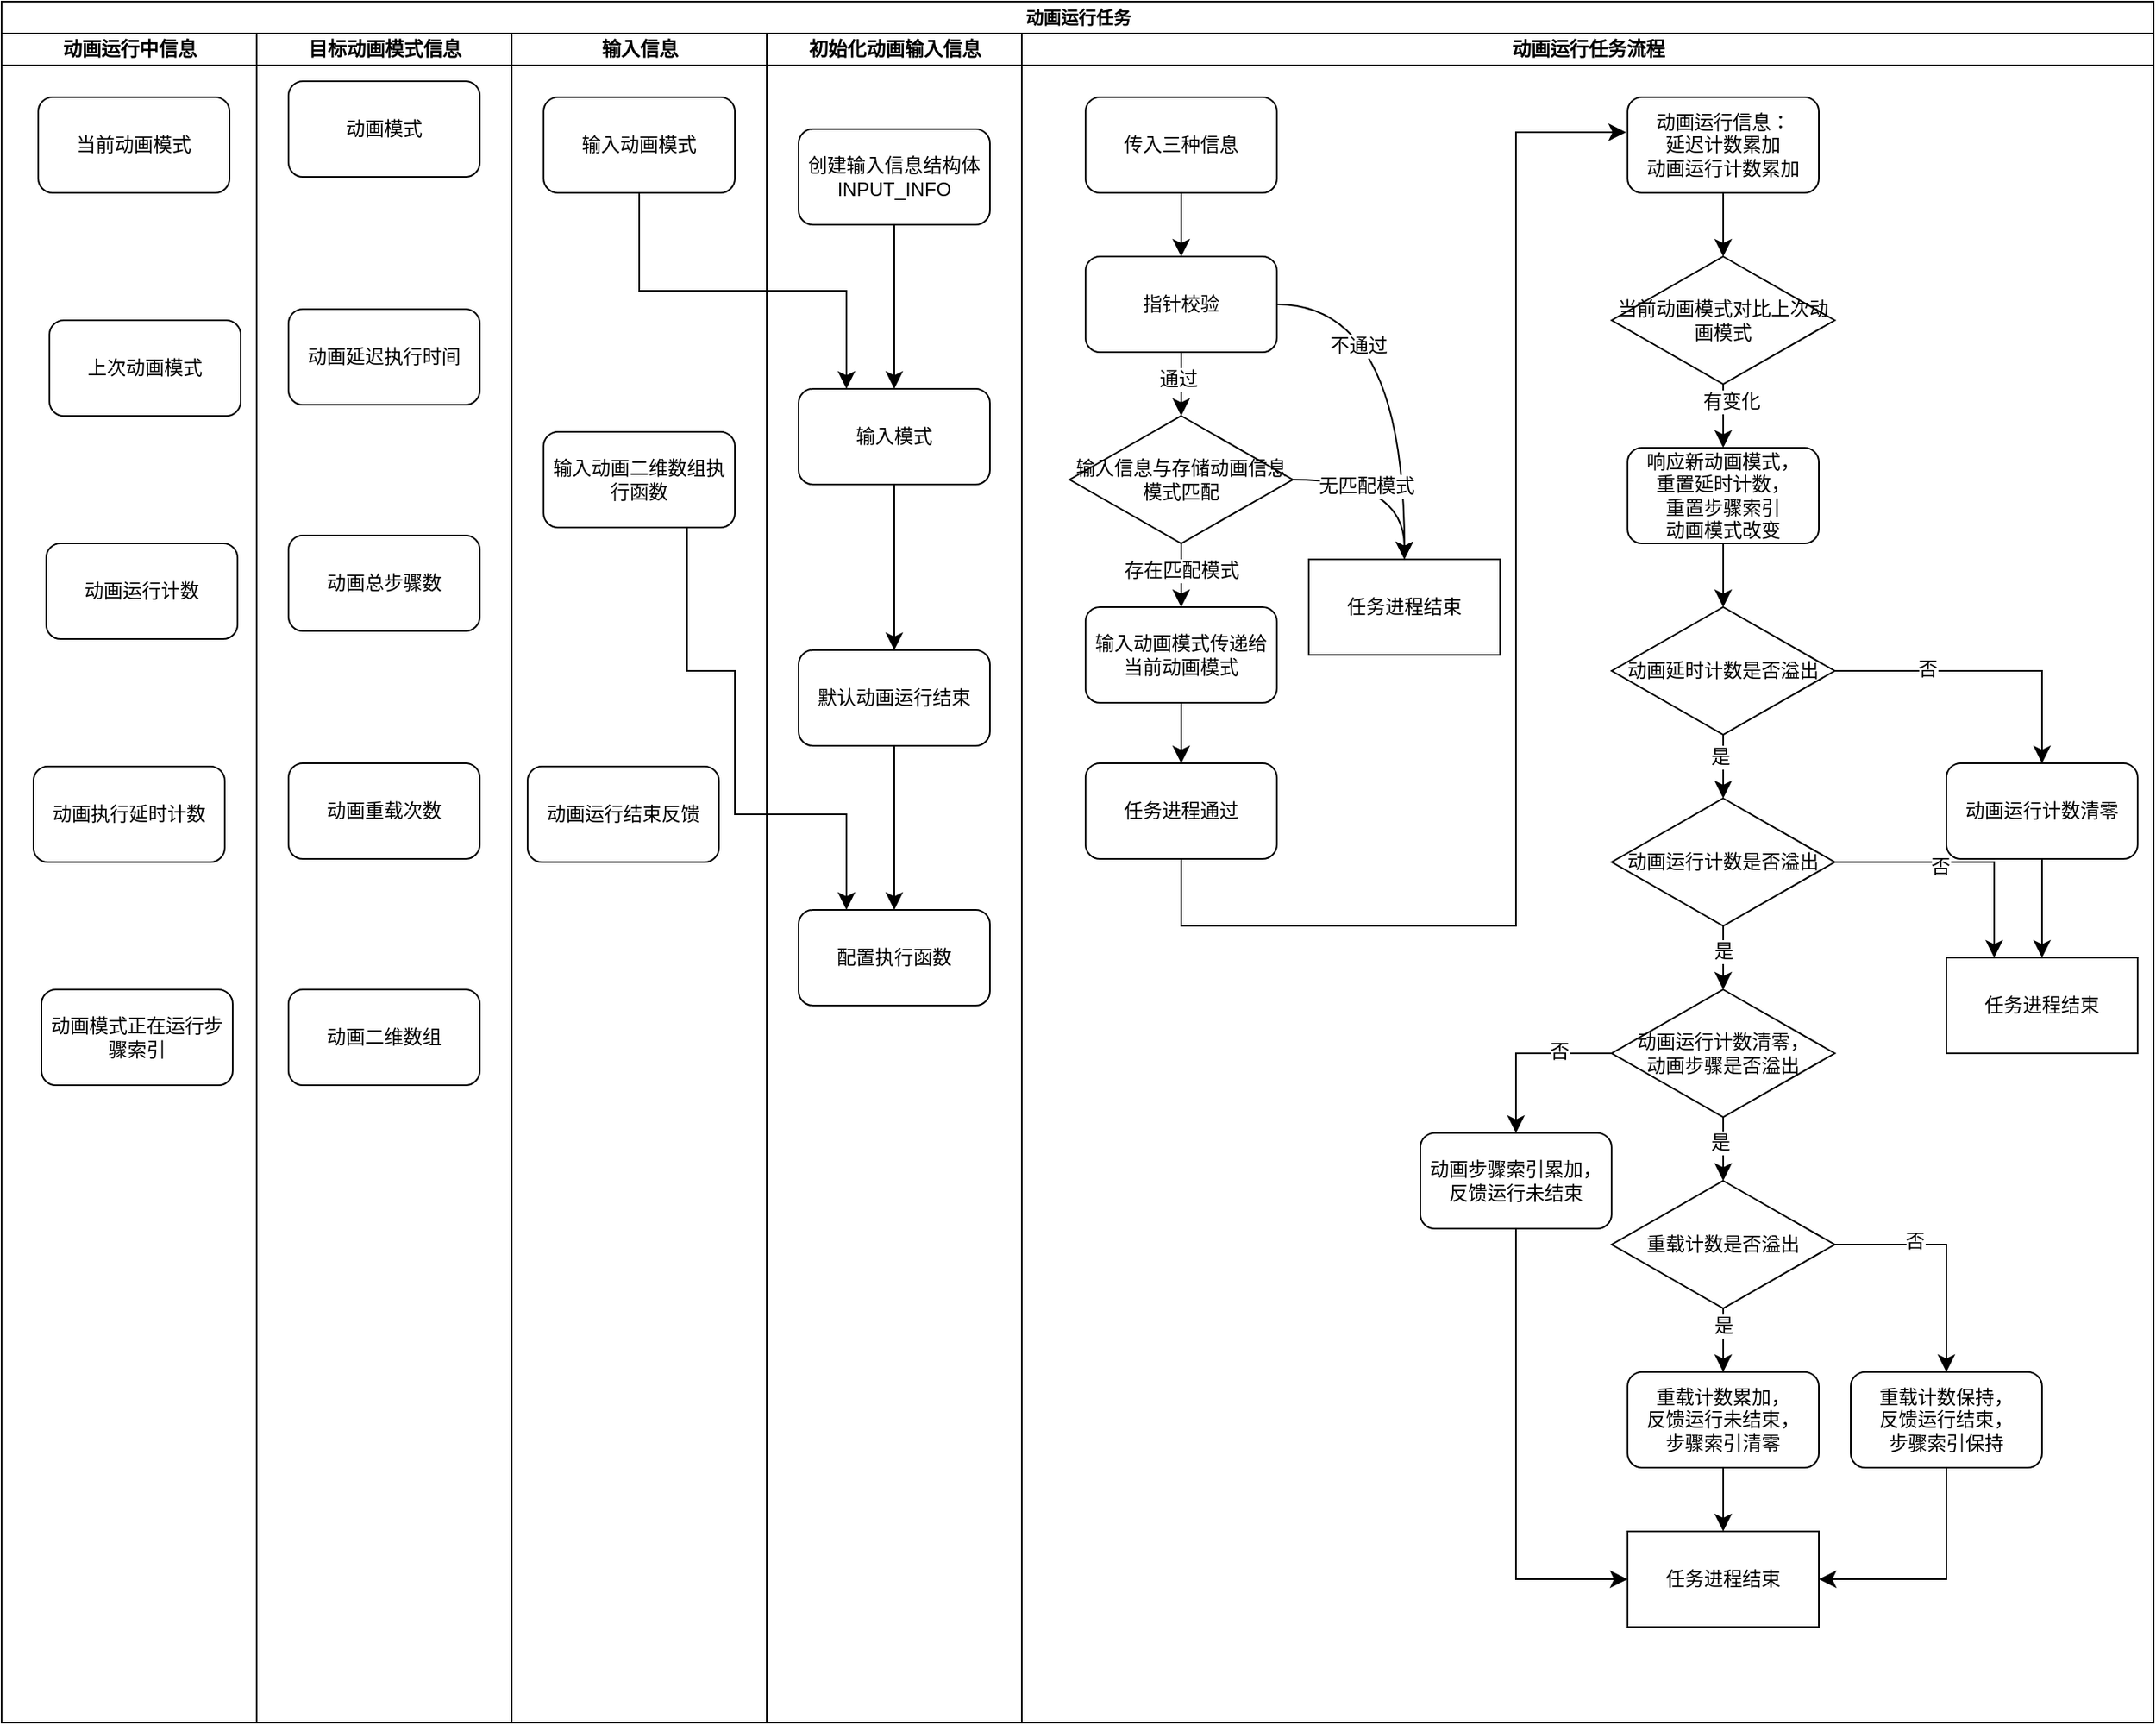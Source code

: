 <mxfile version="24.4.0" type="device">
  <diagram name="Page-1" id="74e2e168-ea6b-b213-b513-2b3c1d86103e">
    <mxGraphModel dx="1509" dy="941" grid="1" gridSize="10" guides="1" tooltips="1" connect="1" arrows="1" fold="1" page="1" pageScale="1" pageWidth="1654" pageHeight="1169" background="none" math="0" shadow="0">
      <root>
        <mxCell id="0" />
        <mxCell id="1" parent="0" />
        <mxCell id="77e6c97f196da883-1" value="&lt;font style=&quot;font-size: 11px;&quot;&gt;动画运行任务&lt;/font&gt;" style="swimlane;html=1;childLayout=stackLayout;startSize=20;rounded=0;shadow=0;labelBackgroundColor=none;strokeWidth=1;fontFamily=Verdana;fontSize=8;align=center;" parent="1" vertex="1">
          <mxGeometry x="20" y="20" width="1350" height="1080" as="geometry" />
        </mxCell>
        <mxCell id="77e6c97f196da883-2" value="动画运行中信息" style="swimlane;html=1;startSize=20;" parent="77e6c97f196da883-1" vertex="1">
          <mxGeometry y="20" width="160" height="1060" as="geometry" />
        </mxCell>
        <mxCell id="IJaP6Yn7uG94tMOjmqX5-2" value="动画运行计数" style="rounded=1;whiteSpace=wrap;html=1;flipV=0;" vertex="1" parent="77e6c97f196da883-2">
          <mxGeometry x="28" y="320" width="120" height="60" as="geometry" />
        </mxCell>
        <mxCell id="IJaP6Yn7uG94tMOjmqX5-3" value="动画执行延时计数" style="rounded=1;whiteSpace=wrap;html=1;flipV=0;" vertex="1" parent="77e6c97f196da883-2">
          <mxGeometry x="20" y="460" width="120" height="60" as="geometry" />
        </mxCell>
        <mxCell id="IJaP6Yn7uG94tMOjmqX5-8" value="当前动画模式" style="rounded=1;whiteSpace=wrap;html=1;flipV=0;" vertex="1" parent="77e6c97f196da883-2">
          <mxGeometry x="23" y="40" width="120" height="60" as="geometry" />
        </mxCell>
        <mxCell id="IJaP6Yn7uG94tMOjmqX5-9" value="上次动画模式" style="rounded=1;whiteSpace=wrap;html=1;flipV=0;" vertex="1" parent="77e6c97f196da883-2">
          <mxGeometry x="30" y="180" width="120" height="60" as="geometry" />
        </mxCell>
        <mxCell id="IJaP6Yn7uG94tMOjmqX5-10" value="动画模式正在运行步骤索引" style="rounded=1;whiteSpace=wrap;html=1;flipV=0;" vertex="1" parent="77e6c97f196da883-2">
          <mxGeometry x="25" y="600" width="120" height="60" as="geometry" />
        </mxCell>
        <mxCell id="77e6c97f196da883-3" value="目标动画模式信息" style="swimlane;html=1;startSize=20;" parent="77e6c97f196da883-1" vertex="1">
          <mxGeometry x="160" y="20" width="160" height="1060" as="geometry" />
        </mxCell>
        <mxCell id="IJaP6Yn7uG94tMOjmqX5-11" value="动画模式" style="rounded=1;whiteSpace=wrap;html=1;" vertex="1" parent="77e6c97f196da883-3">
          <mxGeometry x="20" y="30" width="120" height="60" as="geometry" />
        </mxCell>
        <mxCell id="IJaP6Yn7uG94tMOjmqX5-12" value="动画延迟执行时间" style="rounded=1;whiteSpace=wrap;html=1;" vertex="1" parent="77e6c97f196da883-3">
          <mxGeometry x="20" y="173" width="120" height="60" as="geometry" />
        </mxCell>
        <mxCell id="IJaP6Yn7uG94tMOjmqX5-13" value="动画总步骤数" style="rounded=1;whiteSpace=wrap;html=1;" vertex="1" parent="77e6c97f196da883-3">
          <mxGeometry x="20" y="315" width="120" height="60" as="geometry" />
        </mxCell>
        <mxCell id="IJaP6Yn7uG94tMOjmqX5-14" value="动画重载次数" style="rounded=1;whiteSpace=wrap;html=1;" vertex="1" parent="77e6c97f196da883-3">
          <mxGeometry x="20" y="458" width="120" height="60" as="geometry" />
        </mxCell>
        <mxCell id="IJaP6Yn7uG94tMOjmqX5-15" value="动画二维数组" style="rounded=1;whiteSpace=wrap;html=1;" vertex="1" parent="77e6c97f196da883-3">
          <mxGeometry x="20" y="600" width="120" height="60" as="geometry" />
        </mxCell>
        <mxCell id="77e6c97f196da883-4" value="输入信息" style="swimlane;html=1;startSize=20;" parent="77e6c97f196da883-1" vertex="1">
          <mxGeometry x="320" y="20" width="160" height="1060" as="geometry" />
        </mxCell>
        <mxCell id="IJaP6Yn7uG94tMOjmqX5-16" value="输入动画模式" style="rounded=1;whiteSpace=wrap;html=1;" vertex="1" parent="77e6c97f196da883-4">
          <mxGeometry x="20" y="40" width="120" height="60" as="geometry" />
        </mxCell>
        <mxCell id="IJaP6Yn7uG94tMOjmqX5-17" value="输入动画二维数组执行函数" style="rounded=1;whiteSpace=wrap;html=1;" vertex="1" parent="77e6c97f196da883-4">
          <mxGeometry x="20" y="250" width="120" height="60" as="geometry" />
        </mxCell>
        <mxCell id="IJaP6Yn7uG94tMOjmqX5-18" value="动画运行结束反馈" style="rounded=1;whiteSpace=wrap;html=1;" vertex="1" parent="77e6c97f196da883-4">
          <mxGeometry x="10" y="460" width="120" height="60" as="geometry" />
        </mxCell>
        <mxCell id="77e6c97f196da883-5" value="初始化动画输入信息" style="swimlane;html=1;startSize=20;" parent="77e6c97f196da883-1" vertex="1">
          <mxGeometry x="480" y="20" width="160" height="1060" as="geometry" />
        </mxCell>
        <mxCell id="IJaP6Yn7uG94tMOjmqX5-21" value="" style="edgeStyle=none;curved=1;rounded=0;orthogonalLoop=1;jettySize=auto;html=1;fontSize=12;startSize=8;endSize=8;" edge="1" parent="77e6c97f196da883-5" source="IJaP6Yn7uG94tMOjmqX5-19" target="IJaP6Yn7uG94tMOjmqX5-20">
          <mxGeometry relative="1" as="geometry" />
        </mxCell>
        <mxCell id="IJaP6Yn7uG94tMOjmqX5-19" value="创建输入信息结构体&lt;div&gt;INPUT_INFO&lt;/div&gt;" style="rounded=1;whiteSpace=wrap;html=1;" vertex="1" parent="77e6c97f196da883-5">
          <mxGeometry x="20" y="60" width="120" height="60" as="geometry" />
        </mxCell>
        <mxCell id="IJaP6Yn7uG94tMOjmqX5-23" value="" style="edgeStyle=none;curved=1;rounded=0;orthogonalLoop=1;jettySize=auto;html=1;fontSize=12;startSize=8;endSize=8;" edge="1" parent="77e6c97f196da883-5" source="IJaP6Yn7uG94tMOjmqX5-20" target="IJaP6Yn7uG94tMOjmqX5-22">
          <mxGeometry relative="1" as="geometry" />
        </mxCell>
        <mxCell id="IJaP6Yn7uG94tMOjmqX5-20" value="输入模式" style="rounded=1;whiteSpace=wrap;html=1;" vertex="1" parent="77e6c97f196da883-5">
          <mxGeometry x="20" y="223" width="120" height="60" as="geometry" />
        </mxCell>
        <mxCell id="IJaP6Yn7uG94tMOjmqX5-25" value="" style="edgeStyle=none;curved=1;rounded=0;orthogonalLoop=1;jettySize=auto;html=1;fontSize=12;startSize=8;endSize=8;" edge="1" parent="77e6c97f196da883-5" source="IJaP6Yn7uG94tMOjmqX5-22" target="IJaP6Yn7uG94tMOjmqX5-24">
          <mxGeometry relative="1" as="geometry" />
        </mxCell>
        <mxCell id="IJaP6Yn7uG94tMOjmqX5-22" value="默认动画运行结束" style="rounded=1;whiteSpace=wrap;html=1;" vertex="1" parent="77e6c97f196da883-5">
          <mxGeometry x="20" y="387" width="120" height="60" as="geometry" />
        </mxCell>
        <mxCell id="IJaP6Yn7uG94tMOjmqX5-24" value="配置执行函数" style="rounded=1;whiteSpace=wrap;html=1;" vertex="1" parent="77e6c97f196da883-5">
          <mxGeometry x="20" y="550" width="120" height="60" as="geometry" />
        </mxCell>
        <mxCell id="IJaP6Yn7uG94tMOjmqX5-59" style="edgeStyle=orthogonalEdgeStyle;rounded=0;orthogonalLoop=1;jettySize=auto;html=1;exitX=0.5;exitY=1;exitDx=0;exitDy=0;entryX=0.25;entryY=0;entryDx=0;entryDy=0;strokeColor=default;align=center;verticalAlign=middle;fontFamily=Helvetica;fontSize=12;fontColor=default;labelBackgroundColor=default;startSize=8;endArrow=classic;endSize=8;" edge="1" parent="77e6c97f196da883-1" source="IJaP6Yn7uG94tMOjmqX5-16" target="IJaP6Yn7uG94tMOjmqX5-20">
          <mxGeometry relative="1" as="geometry" />
        </mxCell>
        <mxCell id="IJaP6Yn7uG94tMOjmqX5-60" style="edgeStyle=orthogonalEdgeStyle;rounded=0;orthogonalLoop=1;jettySize=auto;html=1;exitX=0.75;exitY=1;exitDx=0;exitDy=0;entryX=0.25;entryY=0;entryDx=0;entryDy=0;strokeColor=default;align=center;verticalAlign=middle;fontFamily=Helvetica;fontSize=12;fontColor=default;labelBackgroundColor=default;startSize=8;endArrow=classic;endSize=8;" edge="1" parent="77e6c97f196da883-1" source="IJaP6Yn7uG94tMOjmqX5-17" target="IJaP6Yn7uG94tMOjmqX5-24">
          <mxGeometry relative="1" as="geometry">
            <Array as="points">
              <mxPoint x="430" y="420" />
              <mxPoint x="460" y="420" />
              <mxPoint x="460" y="510" />
              <mxPoint x="530" y="510" />
            </Array>
          </mxGeometry>
        </mxCell>
        <mxCell id="77e6c97f196da883-6" value="动画运行任务流程" style="swimlane;html=1;startSize=20;" parent="77e6c97f196da883-1" vertex="1">
          <mxGeometry x="640" y="20" width="710" height="1060" as="geometry" />
        </mxCell>
        <mxCell id="IJaP6Yn7uG94tMOjmqX5-30" value="" style="edgeStyle=orthogonalEdgeStyle;curved=1;rounded=0;orthogonalLoop=1;jettySize=auto;html=1;strokeColor=default;align=center;verticalAlign=middle;fontFamily=Helvetica;fontSize=12;fontColor=default;labelBackgroundColor=default;startSize=8;endArrow=classic;endSize=8;" edge="1" parent="77e6c97f196da883-6" source="IJaP6Yn7uG94tMOjmqX5-28" target="IJaP6Yn7uG94tMOjmqX5-29">
          <mxGeometry relative="1" as="geometry" />
        </mxCell>
        <mxCell id="IJaP6Yn7uG94tMOjmqX5-28" value="传入三种信息" style="rounded=1;whiteSpace=wrap;html=1;fontFamily=Helvetica;fontSize=12;fontColor=default;labelBackgroundColor=default;" vertex="1" parent="77e6c97f196da883-6">
          <mxGeometry x="40" y="40" width="120" height="60" as="geometry" />
        </mxCell>
        <mxCell id="IJaP6Yn7uG94tMOjmqX5-32" value="" style="edgeStyle=orthogonalEdgeStyle;curved=1;rounded=0;orthogonalLoop=1;jettySize=auto;html=1;strokeColor=default;align=center;verticalAlign=middle;fontFamily=Helvetica;fontSize=12;fontColor=default;labelBackgroundColor=default;startSize=8;endArrow=classic;endSize=8;" edge="1" parent="77e6c97f196da883-6" source="IJaP6Yn7uG94tMOjmqX5-29" target="IJaP6Yn7uG94tMOjmqX5-33">
          <mxGeometry relative="1" as="geometry">
            <mxPoint x="100" y="240" as="targetPoint" />
          </mxGeometry>
        </mxCell>
        <mxCell id="IJaP6Yn7uG94tMOjmqX5-54" value="通过" style="edgeLabel;html=1;align=center;verticalAlign=middle;resizable=0;points=[];fontSize=12;fontFamily=Helvetica;fontColor=default;labelBackgroundColor=default;" vertex="1" connectable="0" parent="IJaP6Yn7uG94tMOjmqX5-32">
          <mxGeometry x="-0.15" y="-2" relative="1" as="geometry">
            <mxPoint as="offset" />
          </mxGeometry>
        </mxCell>
        <mxCell id="IJaP6Yn7uG94tMOjmqX5-52" style="edgeStyle=orthogonalEdgeStyle;curved=1;rounded=0;orthogonalLoop=1;jettySize=auto;html=1;exitX=1;exitY=0.5;exitDx=0;exitDy=0;entryX=0.5;entryY=0;entryDx=0;entryDy=0;strokeColor=default;align=center;verticalAlign=middle;fontFamily=Helvetica;fontSize=12;fontColor=default;labelBackgroundColor=default;startSize=8;endArrow=classic;endSize=8;" edge="1" parent="77e6c97f196da883-6" source="IJaP6Yn7uG94tMOjmqX5-29" target="IJaP6Yn7uG94tMOjmqX5-42">
          <mxGeometry relative="1" as="geometry" />
        </mxCell>
        <mxCell id="IJaP6Yn7uG94tMOjmqX5-53" value="不通过" style="edgeLabel;html=1;align=center;verticalAlign=middle;resizable=0;points=[];fontSize=12;fontFamily=Helvetica;fontColor=default;labelBackgroundColor=default;" vertex="1" connectable="0" parent="IJaP6Yn7uG94tMOjmqX5-52">
          <mxGeometry x="-0.575" y="-26" relative="1" as="geometry">
            <mxPoint as="offset" />
          </mxGeometry>
        </mxCell>
        <mxCell id="IJaP6Yn7uG94tMOjmqX5-29" value="指针校验" style="rounded=1;whiteSpace=wrap;html=1;fontFamily=Helvetica;fontSize=12;fontColor=default;labelBackgroundColor=default;" vertex="1" parent="77e6c97f196da883-6">
          <mxGeometry x="40" y="140" width="120" height="60" as="geometry" />
        </mxCell>
        <mxCell id="IJaP6Yn7uG94tMOjmqX5-37" value="" style="edgeStyle=orthogonalEdgeStyle;curved=1;rounded=0;orthogonalLoop=1;jettySize=auto;html=1;strokeColor=default;align=center;verticalAlign=middle;fontFamily=Helvetica;fontSize=12;fontColor=default;labelBackgroundColor=default;startSize=8;endArrow=classic;endSize=8;" edge="1" parent="77e6c97f196da883-6" source="IJaP6Yn7uG94tMOjmqX5-33" target="IJaP6Yn7uG94tMOjmqX5-36">
          <mxGeometry relative="1" as="geometry" />
        </mxCell>
        <mxCell id="IJaP6Yn7uG94tMOjmqX5-45" value="存在匹配模式" style="edgeLabel;html=1;align=center;verticalAlign=middle;resizable=0;points=[];fontSize=12;fontFamily=Helvetica;fontColor=default;labelBackgroundColor=default;" vertex="1" connectable="0" parent="IJaP6Yn7uG94tMOjmqX5-37">
          <mxGeometry x="-0.15" relative="1" as="geometry">
            <mxPoint as="offset" />
          </mxGeometry>
        </mxCell>
        <mxCell id="IJaP6Yn7uG94tMOjmqX5-43" value="" style="edgeStyle=orthogonalEdgeStyle;curved=1;rounded=0;orthogonalLoop=1;jettySize=auto;html=1;strokeColor=default;align=center;verticalAlign=middle;fontFamily=Helvetica;fontSize=12;fontColor=default;labelBackgroundColor=default;startSize=8;endArrow=classic;endSize=8;entryX=0.5;entryY=0;entryDx=0;entryDy=0;" edge="1" parent="77e6c97f196da883-6" source="IJaP6Yn7uG94tMOjmqX5-33" target="IJaP6Yn7uG94tMOjmqX5-42">
          <mxGeometry relative="1" as="geometry" />
        </mxCell>
        <mxCell id="IJaP6Yn7uG94tMOjmqX5-44" value="无匹配模式" style="edgeLabel;html=1;align=center;verticalAlign=middle;resizable=0;points=[];fontSize=12;fontFamily=Helvetica;fontColor=default;labelBackgroundColor=default;" vertex="1" connectable="0" parent="IJaP6Yn7uG94tMOjmqX5-43">
          <mxGeometry x="-0.231" y="-4" relative="1" as="geometry">
            <mxPoint as="offset" />
          </mxGeometry>
        </mxCell>
        <mxCell id="IJaP6Yn7uG94tMOjmqX5-33" value="输入信息与存储动画信息模式匹配" style="rhombus;fontFamily=Helvetica;fontSize=12;fontColor=default;labelBackgroundColor=none;labelBorderColor=none;textShadow=0;whiteSpace=wrap;html=1;" vertex="1" parent="77e6c97f196da883-6">
          <mxGeometry x="30" y="240" width="140" height="80" as="geometry" />
        </mxCell>
        <mxCell id="IJaP6Yn7uG94tMOjmqX5-49" value="" style="edgeStyle=orthogonalEdgeStyle;curved=1;rounded=0;orthogonalLoop=1;jettySize=auto;html=1;strokeColor=default;align=center;verticalAlign=middle;fontFamily=Helvetica;fontSize=12;fontColor=default;labelBackgroundColor=default;startSize=8;endArrow=classic;endSize=8;" edge="1" parent="77e6c97f196da883-6" source="IJaP6Yn7uG94tMOjmqX5-36" target="IJaP6Yn7uG94tMOjmqX5-48">
          <mxGeometry relative="1" as="geometry" />
        </mxCell>
        <mxCell id="IJaP6Yn7uG94tMOjmqX5-36" value="输入动画模式传递给当前动画模式" style="rounded=1;whiteSpace=wrap;html=1;labelBackgroundColor=none;labelBorderColor=none;" vertex="1" parent="77e6c97f196da883-6">
          <mxGeometry x="40" y="360" width="120" height="60" as="geometry" />
        </mxCell>
        <mxCell id="IJaP6Yn7uG94tMOjmqX5-42" value="任务进程结束" style="whiteSpace=wrap;html=1;labelBackgroundColor=none;labelBorderColor=none;" vertex="1" parent="77e6c97f196da883-6">
          <mxGeometry x="180" y="330" width="120" height="60" as="geometry" />
        </mxCell>
        <mxCell id="IJaP6Yn7uG94tMOjmqX5-55" style="edgeStyle=orthogonalEdgeStyle;rounded=0;orthogonalLoop=1;jettySize=auto;html=1;exitX=0.5;exitY=1;exitDx=0;exitDy=0;strokeColor=default;align=center;verticalAlign=middle;fontFamily=Helvetica;fontSize=12;fontColor=default;labelBackgroundColor=default;startSize=8;endArrow=classic;endSize=8;entryX=-0.008;entryY=0.367;entryDx=0;entryDy=0;entryPerimeter=0;" edge="1" parent="77e6c97f196da883-6" source="IJaP6Yn7uG94tMOjmqX5-48" target="IJaP6Yn7uG94tMOjmqX5-50">
          <mxGeometry relative="1" as="geometry">
            <mxPoint x="20" y="120" as="targetPoint" />
            <Array as="points">
              <mxPoint x="100" y="560" />
              <mxPoint x="310" y="560" />
              <mxPoint x="310" y="62" />
            </Array>
          </mxGeometry>
        </mxCell>
        <mxCell id="IJaP6Yn7uG94tMOjmqX5-48" value="任务进程通过" style="rounded=1;whiteSpace=wrap;html=1;fontFamily=Helvetica;fontSize=12;fontColor=default;labelBackgroundColor=default;glass=0;" vertex="1" parent="77e6c97f196da883-6">
          <mxGeometry x="40" y="458" width="120" height="60" as="geometry" />
        </mxCell>
        <mxCell id="IJaP6Yn7uG94tMOjmqX5-62" value="" style="edgeStyle=orthogonalEdgeStyle;rounded=0;orthogonalLoop=1;jettySize=auto;html=1;strokeColor=default;align=center;verticalAlign=middle;fontFamily=Helvetica;fontSize=12;fontColor=default;labelBackgroundColor=default;startSize=8;endArrow=classic;endSize=8;" edge="1" parent="77e6c97f196da883-6" source="IJaP6Yn7uG94tMOjmqX5-50" target="IJaP6Yn7uG94tMOjmqX5-63">
          <mxGeometry relative="1" as="geometry">
            <mxPoint x="440" y="140" as="targetPoint" />
          </mxGeometry>
        </mxCell>
        <mxCell id="IJaP6Yn7uG94tMOjmqX5-50" value="动画运行信息：&lt;div&gt;延迟计数累加&lt;/div&gt;&lt;div&gt;动画运行计数累加&lt;/div&gt;" style="rounded=1;whiteSpace=wrap;html=1;fontFamily=Helvetica;fontSize=12;fontColor=default;labelBackgroundColor=default;" vertex="1" parent="77e6c97f196da883-6">
          <mxGeometry x="380" y="40" width="120" height="60" as="geometry" />
        </mxCell>
        <mxCell id="IJaP6Yn7uG94tMOjmqX5-67" value="" style="edgeStyle=orthogonalEdgeStyle;rounded=0;orthogonalLoop=1;jettySize=auto;html=1;strokeColor=default;align=center;verticalAlign=middle;fontFamily=Helvetica;fontSize=12;fontColor=default;labelBackgroundColor=default;startSize=8;endArrow=classic;endSize=8;" edge="1" parent="77e6c97f196da883-6" source="IJaP6Yn7uG94tMOjmqX5-63" target="IJaP6Yn7uG94tMOjmqX5-66">
          <mxGeometry relative="1" as="geometry" />
        </mxCell>
        <mxCell id="IJaP6Yn7uG94tMOjmqX5-69" value="有变化" style="edgeLabel;html=1;align=center;verticalAlign=middle;resizable=0;points=[];fontSize=12;fontFamily=Helvetica;fontColor=default;labelBackgroundColor=default;" vertex="1" connectable="0" parent="IJaP6Yn7uG94tMOjmqX5-67">
          <mxGeometry x="-0.45" y="5" relative="1" as="geometry">
            <mxPoint as="offset" />
          </mxGeometry>
        </mxCell>
        <mxCell id="IJaP6Yn7uG94tMOjmqX5-63" value="当前动画模式对比上次动画模式" style="rhombus;fontFamily=Helvetica;fontSize=12;fontColor=default;labelBackgroundColor=none;labelBorderColor=none;textShadow=0;whiteSpace=wrap;html=1;" vertex="1" parent="77e6c97f196da883-6">
          <mxGeometry x="370" y="140" width="140" height="80" as="geometry" />
        </mxCell>
        <mxCell id="IJaP6Yn7uG94tMOjmqX5-73" style="edgeStyle=orthogonalEdgeStyle;rounded=0;orthogonalLoop=1;jettySize=auto;html=1;exitX=0.5;exitY=1;exitDx=0;exitDy=0;strokeColor=default;align=center;verticalAlign=middle;fontFamily=Helvetica;fontSize=12;fontColor=default;labelBackgroundColor=default;startSize=8;endArrow=classic;endSize=8;" edge="1" parent="77e6c97f196da883-6" source="IJaP6Yn7uG94tMOjmqX5-66" target="IJaP6Yn7uG94tMOjmqX5-72">
          <mxGeometry relative="1" as="geometry" />
        </mxCell>
        <mxCell id="IJaP6Yn7uG94tMOjmqX5-66" value="响应新动画模式，&lt;div&gt;重置延时计数，&lt;/div&gt;&lt;div&gt;重置步骤索引&lt;/div&gt;&lt;div&gt;动画模式改变&lt;/div&gt;" style="rounded=1;whiteSpace=wrap;html=1;labelBackgroundColor=none;labelBorderColor=none;" vertex="1" parent="77e6c97f196da883-6">
          <mxGeometry x="380" y="260" width="120" height="60" as="geometry" />
        </mxCell>
        <mxCell id="IJaP6Yn7uG94tMOjmqX5-77" style="edgeStyle=orthogonalEdgeStyle;rounded=0;orthogonalLoop=1;jettySize=auto;html=1;exitX=1;exitY=0.5;exitDx=0;exitDy=0;strokeColor=default;align=center;verticalAlign=middle;fontFamily=Helvetica;fontSize=12;fontColor=default;labelBackgroundColor=default;startSize=8;endArrow=classic;endSize=8;" edge="1" parent="77e6c97f196da883-6" source="IJaP6Yn7uG94tMOjmqX5-72" target="IJaP6Yn7uG94tMOjmqX5-76">
          <mxGeometry relative="1" as="geometry" />
        </mxCell>
        <mxCell id="IJaP6Yn7uG94tMOjmqX5-78" value="否" style="edgeLabel;html=1;align=center;verticalAlign=middle;resizable=0;points=[];fontSize=12;fontFamily=Helvetica;fontColor=default;labelBackgroundColor=default;" vertex="1" connectable="0" parent="IJaP6Yn7uG94tMOjmqX5-77">
          <mxGeometry x="-0.386" y="1" relative="1" as="geometry">
            <mxPoint as="offset" />
          </mxGeometry>
        </mxCell>
        <mxCell id="IJaP6Yn7uG94tMOjmqX5-80" value="" style="edgeStyle=orthogonalEdgeStyle;rounded=0;orthogonalLoop=1;jettySize=auto;html=1;strokeColor=default;align=center;verticalAlign=middle;fontFamily=Helvetica;fontSize=12;fontColor=default;labelBackgroundColor=default;startSize=8;endArrow=classic;endSize=8;" edge="1" parent="77e6c97f196da883-6" source="IJaP6Yn7uG94tMOjmqX5-72" target="IJaP6Yn7uG94tMOjmqX5-82">
          <mxGeometry relative="1" as="geometry">
            <mxPoint x="440.0" y="480" as="targetPoint" />
          </mxGeometry>
        </mxCell>
        <mxCell id="IJaP6Yn7uG94tMOjmqX5-81" value="是" style="edgeLabel;html=1;align=center;verticalAlign=middle;resizable=0;points=[];fontSize=12;fontFamily=Helvetica;fontColor=default;labelBackgroundColor=default;" vertex="1" connectable="0" parent="IJaP6Yn7uG94tMOjmqX5-80">
          <mxGeometry x="-0.3" y="-2" relative="1" as="geometry">
            <mxPoint as="offset" />
          </mxGeometry>
        </mxCell>
        <mxCell id="IJaP6Yn7uG94tMOjmqX5-72" value="动画延时计数是否溢出" style="rhombus;fontFamily=Helvetica;fontSize=12;fontColor=default;labelBackgroundColor=none;labelBorderColor=none;textShadow=0;whiteSpace=wrap;html=1;" vertex="1" parent="77e6c97f196da883-6">
          <mxGeometry x="370" y="360" width="140" height="80" as="geometry" />
        </mxCell>
        <mxCell id="IJaP6Yn7uG94tMOjmqX5-85" style="edgeStyle=orthogonalEdgeStyle;rounded=0;orthogonalLoop=1;jettySize=auto;html=1;exitX=0.5;exitY=1;exitDx=0;exitDy=0;strokeColor=default;align=center;verticalAlign=middle;fontFamily=Helvetica;fontSize=12;fontColor=default;labelBackgroundColor=default;startSize=8;endArrow=classic;endSize=8;" edge="1" parent="77e6c97f196da883-6" source="IJaP6Yn7uG94tMOjmqX5-76" target="IJaP6Yn7uG94tMOjmqX5-83">
          <mxGeometry relative="1" as="geometry" />
        </mxCell>
        <mxCell id="IJaP6Yn7uG94tMOjmqX5-76" value="动画运行计数清零" style="rounded=1;whiteSpace=wrap;html=1;fontFamily=Helvetica;fontSize=12;fontColor=default;labelBackgroundColor=default;" vertex="1" parent="77e6c97f196da883-6">
          <mxGeometry x="580" y="458" width="120" height="60" as="geometry" />
        </mxCell>
        <mxCell id="IJaP6Yn7uG94tMOjmqX5-86" style="edgeStyle=orthogonalEdgeStyle;rounded=0;orthogonalLoop=1;jettySize=auto;html=1;exitX=1;exitY=0.5;exitDx=0;exitDy=0;entryX=0.25;entryY=0;entryDx=0;entryDy=0;strokeColor=default;align=center;verticalAlign=middle;fontFamily=Helvetica;fontSize=12;fontColor=default;labelBackgroundColor=default;startSize=8;endArrow=classic;endSize=8;" edge="1" parent="77e6c97f196da883-6" source="IJaP6Yn7uG94tMOjmqX5-82" target="IJaP6Yn7uG94tMOjmqX5-83">
          <mxGeometry relative="1" as="geometry">
            <Array as="points">
              <mxPoint x="610" y="520" />
            </Array>
          </mxGeometry>
        </mxCell>
        <mxCell id="IJaP6Yn7uG94tMOjmqX5-96" value="否" style="edgeLabel;html=1;align=center;verticalAlign=middle;resizable=0;points=[];fontSize=12;fontFamily=Helvetica;fontColor=default;labelBackgroundColor=default;" vertex="1" connectable="0" parent="IJaP6Yn7uG94tMOjmqX5-86">
          <mxGeometry x="-0.173" y="-3" relative="1" as="geometry">
            <mxPoint as="offset" />
          </mxGeometry>
        </mxCell>
        <mxCell id="IJaP6Yn7uG94tMOjmqX5-89" value="" style="edgeStyle=orthogonalEdgeStyle;rounded=0;orthogonalLoop=1;jettySize=auto;html=1;strokeColor=default;align=center;verticalAlign=middle;fontFamily=Helvetica;fontSize=12;fontColor=default;labelBackgroundColor=default;startSize=8;endArrow=classic;endSize=8;" edge="1" parent="77e6c97f196da883-6" source="IJaP6Yn7uG94tMOjmqX5-82" target="IJaP6Yn7uG94tMOjmqX5-93">
          <mxGeometry relative="1" as="geometry">
            <mxPoint x="440" y="600" as="targetPoint" />
          </mxGeometry>
        </mxCell>
        <mxCell id="IJaP6Yn7uG94tMOjmqX5-92" value="是" style="edgeLabel;html=1;align=center;verticalAlign=middle;resizable=0;points=[];fontSize=12;fontFamily=Helvetica;fontColor=default;labelBackgroundColor=default;" vertex="1" connectable="0" parent="IJaP6Yn7uG94tMOjmqX5-89">
          <mxGeometry x="-0.206" relative="1" as="geometry">
            <mxPoint as="offset" />
          </mxGeometry>
        </mxCell>
        <mxCell id="IJaP6Yn7uG94tMOjmqX5-82" value="动画运行计数是否溢出" style="rhombus;fontFamily=Helvetica;fontSize=12;fontColor=default;labelBackgroundColor=none;labelBorderColor=none;textShadow=0;whiteSpace=wrap;html=1;" vertex="1" parent="77e6c97f196da883-6">
          <mxGeometry x="370" y="480" width="140" height="80" as="geometry" />
        </mxCell>
        <mxCell id="IJaP6Yn7uG94tMOjmqX5-83" value="任务进程结束" style="whiteSpace=wrap;html=1;labelBackgroundColor=none;labelBorderColor=none;" vertex="1" parent="77e6c97f196da883-6">
          <mxGeometry x="580" y="580" width="120" height="60" as="geometry" />
        </mxCell>
        <mxCell id="IJaP6Yn7uG94tMOjmqX5-95" value="" style="edgeStyle=orthogonalEdgeStyle;rounded=0;orthogonalLoop=1;jettySize=auto;html=1;strokeColor=default;align=center;verticalAlign=middle;fontFamily=Helvetica;fontSize=12;fontColor=default;labelBackgroundColor=default;startSize=8;endArrow=classic;endSize=8;" edge="1" parent="77e6c97f196da883-6" source="IJaP6Yn7uG94tMOjmqX5-93" target="IJaP6Yn7uG94tMOjmqX5-108">
          <mxGeometry relative="1" as="geometry">
            <mxPoint x="440" y="720" as="targetPoint" />
          </mxGeometry>
        </mxCell>
        <mxCell id="IJaP6Yn7uG94tMOjmqX5-107" value="是" style="edgeLabel;html=1;align=center;verticalAlign=middle;resizable=0;points=[];fontSize=12;fontFamily=Helvetica;fontColor=default;labelBackgroundColor=default;" vertex="1" connectable="0" parent="IJaP6Yn7uG94tMOjmqX5-95">
          <mxGeometry x="-0.206" y="-2" relative="1" as="geometry">
            <mxPoint as="offset" />
          </mxGeometry>
        </mxCell>
        <mxCell id="IJaP6Yn7uG94tMOjmqX5-103" style="edgeStyle=orthogonalEdgeStyle;rounded=0;orthogonalLoop=1;jettySize=auto;html=1;exitX=0;exitY=0.5;exitDx=0;exitDy=0;strokeColor=default;align=center;verticalAlign=middle;fontFamily=Helvetica;fontSize=12;fontColor=default;labelBackgroundColor=default;startSize=8;endArrow=classic;endSize=8;" edge="1" parent="77e6c97f196da883-6" source="IJaP6Yn7uG94tMOjmqX5-93" target="IJaP6Yn7uG94tMOjmqX5-101">
          <mxGeometry relative="1" as="geometry" />
        </mxCell>
        <mxCell id="IJaP6Yn7uG94tMOjmqX5-104" value="否" style="edgeLabel;html=1;align=center;verticalAlign=middle;resizable=0;points=[];fontSize=12;fontFamily=Helvetica;fontColor=default;labelBackgroundColor=default;" vertex="1" connectable="0" parent="IJaP6Yn7uG94tMOjmqX5-103">
          <mxGeometry x="-0.398" y="-1" relative="1" as="geometry">
            <mxPoint as="offset" />
          </mxGeometry>
        </mxCell>
        <mxCell id="IJaP6Yn7uG94tMOjmqX5-93" value="动画运行计数清零，&lt;div&gt;动画步骤是否溢出&lt;/div&gt;" style="rhombus;fontFamily=Helvetica;fontSize=12;fontColor=default;labelBackgroundColor=none;labelBorderColor=none;textShadow=0;whiteSpace=wrap;html=1;" vertex="1" parent="77e6c97f196da883-6">
          <mxGeometry x="370" y="600" width="140" height="80" as="geometry" />
        </mxCell>
        <mxCell id="IJaP6Yn7uG94tMOjmqX5-106" style="edgeStyle=orthogonalEdgeStyle;rounded=0;orthogonalLoop=1;jettySize=auto;html=1;exitX=0.5;exitY=1;exitDx=0;exitDy=0;entryX=0;entryY=0.5;entryDx=0;entryDy=0;strokeColor=default;align=center;verticalAlign=middle;fontFamily=Helvetica;fontSize=12;fontColor=default;labelBackgroundColor=default;startSize=8;endArrow=classic;endSize=8;" edge="1" parent="77e6c97f196da883-6" source="IJaP6Yn7uG94tMOjmqX5-101" target="IJaP6Yn7uG94tMOjmqX5-105">
          <mxGeometry relative="1" as="geometry" />
        </mxCell>
        <mxCell id="IJaP6Yn7uG94tMOjmqX5-101" value="动画步骤索引累加，&lt;div&gt;反馈运行未结束&lt;/div&gt;" style="rounded=1;whiteSpace=wrap;html=1;labelBackgroundColor=none;labelBorderColor=none;" vertex="1" parent="77e6c97f196da883-6">
          <mxGeometry x="250" y="690" width="120" height="60" as="geometry" />
        </mxCell>
        <mxCell id="IJaP6Yn7uG94tMOjmqX5-105" value="任务进程结束" style="whiteSpace=wrap;html=1;labelBackgroundColor=none;labelBorderColor=none;" vertex="1" parent="77e6c97f196da883-6">
          <mxGeometry x="380" y="940" width="120" height="60" as="geometry" />
        </mxCell>
        <mxCell id="IJaP6Yn7uG94tMOjmqX5-113" value="" style="edgeStyle=orthogonalEdgeStyle;rounded=0;orthogonalLoop=1;jettySize=auto;html=1;strokeColor=default;align=center;verticalAlign=middle;fontFamily=Helvetica;fontSize=12;fontColor=default;labelBackgroundColor=default;startSize=8;endArrow=classic;endSize=8;" edge="1" parent="77e6c97f196da883-6" source="IJaP6Yn7uG94tMOjmqX5-108" target="IJaP6Yn7uG94tMOjmqX5-112">
          <mxGeometry relative="1" as="geometry" />
        </mxCell>
        <mxCell id="IJaP6Yn7uG94tMOjmqX5-115" value="是" style="edgeLabel;html=1;align=center;verticalAlign=middle;resizable=0;points=[];fontSize=12;fontFamily=Helvetica;fontColor=default;labelBackgroundColor=default;" vertex="1" connectable="0" parent="IJaP6Yn7uG94tMOjmqX5-113">
          <mxGeometry x="0.123" relative="1" as="geometry">
            <mxPoint y="-12" as="offset" />
          </mxGeometry>
        </mxCell>
        <mxCell id="IJaP6Yn7uG94tMOjmqX5-118" value="" style="edgeStyle=orthogonalEdgeStyle;rounded=0;orthogonalLoop=1;jettySize=auto;html=1;strokeColor=default;align=center;verticalAlign=middle;fontFamily=Helvetica;fontSize=12;fontColor=default;labelBackgroundColor=default;startSize=8;endArrow=classic;endSize=8;" edge="1" parent="77e6c97f196da883-6" source="IJaP6Yn7uG94tMOjmqX5-108" target="IJaP6Yn7uG94tMOjmqX5-117">
          <mxGeometry relative="1" as="geometry" />
        </mxCell>
        <mxCell id="IJaP6Yn7uG94tMOjmqX5-120" value="否" style="edgeLabel;html=1;align=center;verticalAlign=middle;resizable=0;points=[];fontSize=12;fontFamily=Helvetica;fontColor=default;labelBackgroundColor=default;" vertex="1" connectable="0" parent="IJaP6Yn7uG94tMOjmqX5-118">
          <mxGeometry x="-0.333" y="2" relative="1" as="geometry">
            <mxPoint as="offset" />
          </mxGeometry>
        </mxCell>
        <mxCell id="IJaP6Yn7uG94tMOjmqX5-108" value="重载计数是否溢出" style="rhombus;fontFamily=Helvetica;fontSize=12;fontColor=default;labelBackgroundColor=none;labelBorderColor=none;textShadow=0;whiteSpace=wrap;html=1;" vertex="1" parent="77e6c97f196da883-6">
          <mxGeometry x="370" y="720" width="140" height="80" as="geometry" />
        </mxCell>
        <mxCell id="IJaP6Yn7uG94tMOjmqX5-114" value="" style="edgeStyle=orthogonalEdgeStyle;rounded=0;orthogonalLoop=1;jettySize=auto;html=1;strokeColor=default;align=center;verticalAlign=middle;fontFamily=Helvetica;fontSize=12;fontColor=default;labelBackgroundColor=default;startSize=8;endArrow=classic;endSize=8;" edge="1" parent="77e6c97f196da883-6" source="IJaP6Yn7uG94tMOjmqX5-112" target="IJaP6Yn7uG94tMOjmqX5-105">
          <mxGeometry relative="1" as="geometry" />
        </mxCell>
        <mxCell id="IJaP6Yn7uG94tMOjmqX5-112" value="&lt;div&gt;重载计数累加，&lt;/div&gt;反馈运行未结束，&lt;div&gt;步骤索引清零&lt;/div&gt;" style="rounded=1;whiteSpace=wrap;html=1;fontFamily=Helvetica;fontSize=12;fontColor=default;labelBackgroundColor=default;" vertex="1" parent="77e6c97f196da883-6">
          <mxGeometry x="380" y="840" width="120" height="60" as="geometry" />
        </mxCell>
        <mxCell id="IJaP6Yn7uG94tMOjmqX5-119" style="edgeStyle=orthogonalEdgeStyle;rounded=0;orthogonalLoop=1;jettySize=auto;html=1;exitX=0.5;exitY=1;exitDx=0;exitDy=0;entryX=1;entryY=0.5;entryDx=0;entryDy=0;strokeColor=default;align=center;verticalAlign=middle;fontFamily=Helvetica;fontSize=12;fontColor=default;labelBackgroundColor=default;startSize=8;endArrow=classic;endSize=8;" edge="1" parent="77e6c97f196da883-6" source="IJaP6Yn7uG94tMOjmqX5-117" target="IJaP6Yn7uG94tMOjmqX5-105">
          <mxGeometry relative="1" as="geometry" />
        </mxCell>
        <mxCell id="IJaP6Yn7uG94tMOjmqX5-117" value="&lt;div&gt;重载计数保持，&lt;/div&gt;反馈运行结束，&lt;div&gt;步骤索引保持&lt;/div&gt;" style="rounded=1;whiteSpace=wrap;html=1;fontFamily=Helvetica;fontSize=12;fontColor=default;labelBackgroundColor=default;" vertex="1" parent="77e6c97f196da883-6">
          <mxGeometry x="520" y="840" width="120" height="60" as="geometry" />
        </mxCell>
      </root>
    </mxGraphModel>
  </diagram>
</mxfile>
